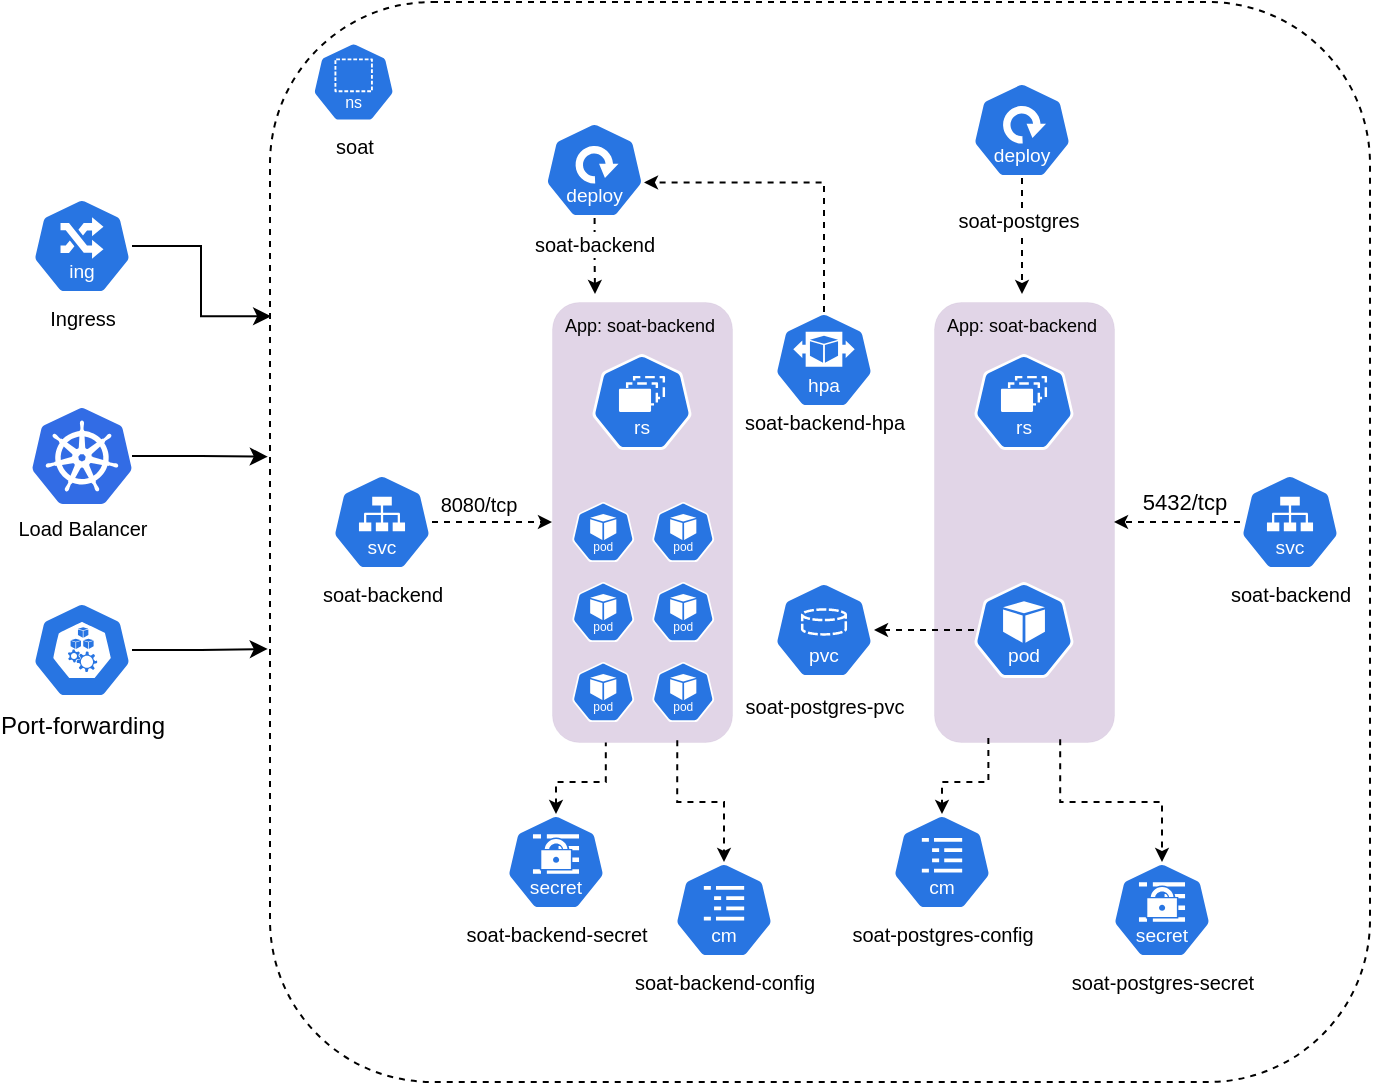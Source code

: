 <mxfile version="28.0.6">
  <diagram name="Página-1" id="fjIp7Wv-MVHPiVNxyXrS">
    <mxGraphModel dx="1244" dy="829" grid="1" gridSize="10" guides="1" tooltips="1" connect="1" arrows="1" fold="1" page="1" pageScale="1" pageWidth="827" pageHeight="1169" math="0" shadow="0">
      <root>
        <mxCell id="0" />
        <mxCell id="1" parent="0" />
        <mxCell id="ZQuY42AyU361a1SEq421-1" value="" style="rounded=1;whiteSpace=wrap;html=1;dashed=1;fontSize=11;" vertex="1" parent="1">
          <mxGeometry x="185" y="210" width="550" height="540" as="geometry" />
        </mxCell>
        <mxCell id="ZQuY42AyU361a1SEq421-2" value="&lt;font style=&quot;font-size: 10px;&quot;&gt;soat&lt;/font&gt;" style="aspect=fixed;sketch=0;html=1;dashed=0;whitespace=wrap;verticalLabelPosition=bottom;verticalAlign=top;fillColor=#2875E2;strokeColor=#ffffff;points=[[0.005,0.63,0],[0.1,0.2,0],[0.9,0.2,0],[0.5,0,0],[0.995,0.63,0],[0.72,0.99,0],[0.5,1,0],[0.28,0.99,0]];shape=mxgraph.kubernetes.icon2;kubernetesLabel=1;prIcon=ns;spacing=0;" vertex="1" parent="1">
          <mxGeometry x="206" y="230" width="41.67" height="40" as="geometry" />
        </mxCell>
        <mxCell id="ZQuY42AyU361a1SEq421-15" style="edgeStyle=orthogonalEdgeStyle;rounded=0;orthogonalLoop=1;jettySize=auto;html=1;entryX=0;entryY=0.5;entryDx=0;entryDy=0;dashed=1;startSize=4;endSize=4;" edge="1" parent="1" source="ZQuY42AyU361a1SEq421-3" target="ZQuY42AyU361a1SEq421-4">
          <mxGeometry relative="1" as="geometry" />
        </mxCell>
        <mxCell id="ZQuY42AyU361a1SEq421-16" value="&lt;font style=&quot;font-size: 10px;&quot;&gt;8080/tcp&lt;/font&gt;" style="edgeLabel;html=1;align=center;verticalAlign=middle;resizable=0;points=[];" vertex="1" connectable="0" parent="ZQuY42AyU361a1SEq421-15">
          <mxGeometry x="-0.276" y="1" relative="1" as="geometry">
            <mxPoint x="1" y="-8" as="offset" />
          </mxGeometry>
        </mxCell>
        <mxCell id="ZQuY42AyU361a1SEq421-3" value="&lt;font style=&quot;font-size: 10px;&quot;&gt;soat-backend&lt;/font&gt;" style="aspect=fixed;sketch=0;html=1;dashed=0;whitespace=wrap;verticalLabelPosition=bottom;verticalAlign=top;fillColor=#2875E2;strokeColor=#ffffff;points=[[0.005,0.63,0],[0.1,0.2,0],[0.9,0.2,0],[0.5,0,0],[0.995,0.63,0],[0.72,0.99,0],[0.5,1,0],[0.28,0.99,0]];shape=mxgraph.kubernetes.icon2;kubernetesLabel=1;prIcon=svc;spacing=0;" vertex="1" parent="1">
          <mxGeometry x="216" y="446" width="50" height="48" as="geometry" />
        </mxCell>
        <mxCell id="ZQuY42AyU361a1SEq421-59" style="edgeStyle=orthogonalEdgeStyle;rounded=0;orthogonalLoop=1;jettySize=auto;html=1;exitX=0.299;exitY=0.996;exitDx=0;exitDy=0;exitPerimeter=0;dashed=1;endSize=4;startSize=4;" edge="1" parent="1" source="ZQuY42AyU361a1SEq421-4" target="ZQuY42AyU361a1SEq421-52">
          <mxGeometry relative="1" as="geometry" />
        </mxCell>
        <mxCell id="ZQuY42AyU361a1SEq421-4" value="" style="rounded=1;whiteSpace=wrap;html=1;fillColor=#e1d5e7;strokeColor=#9673a6;fillStyle=solid;strokeWidth=0;align=left;" vertex="1" parent="1">
          <mxGeometry x="326" y="360" width="90" height="220" as="geometry" />
        </mxCell>
        <mxCell id="ZQuY42AyU361a1SEq421-6" value="&lt;span style=&quot;text-align: left;&quot;&gt;&lt;font style=&quot;font-size: 9px;&quot;&gt;App: soat-backend&lt;/font&gt;&lt;/span&gt;" style="text;html=1;align=center;verticalAlign=middle;whiteSpace=wrap;rounded=0;" vertex="1" parent="1">
          <mxGeometry x="325" y="356" width="90" height="30" as="geometry" />
        </mxCell>
        <mxCell id="ZQuY42AyU361a1SEq421-7" value="" style="aspect=fixed;sketch=0;html=1;dashed=0;whitespace=wrap;verticalLabelPosition=bottom;verticalAlign=top;fillColor=#2875E2;strokeColor=#ffffff;points=[[0.005,0.63,0],[0.1,0.2,0],[0.9,0.2,0],[0.5,0,0],[0.995,0.63,0],[0.72,0.99,0],[0.5,1,0],[0.28,0.99,0]];shape=mxgraph.kubernetes.icon2;kubernetesLabel=1;prIcon=rs" vertex="1" parent="1">
          <mxGeometry x="346" y="386" width="50" height="48" as="geometry" />
        </mxCell>
        <mxCell id="ZQuY42AyU361a1SEq421-8" value="" style="aspect=fixed;sketch=0;html=1;dashed=0;whitespace=wrap;verticalLabelPosition=bottom;verticalAlign=top;fillColor=#2875E2;strokeColor=#ffffff;points=[[0.005,0.63,0],[0.1,0.2,0],[0.9,0.2,0],[0.5,0,0],[0.995,0.63,0],[0.72,0.99,0],[0.5,1,0],[0.28,0.99,0]];shape=mxgraph.kubernetes.icon2;kubernetesLabel=1;prIcon=pod" vertex="1" parent="1">
          <mxGeometry x="336" y="460" width="31.25" height="30" as="geometry" />
        </mxCell>
        <mxCell id="ZQuY42AyU361a1SEq421-10" value="" style="aspect=fixed;sketch=0;html=1;dashed=0;whitespace=wrap;verticalLabelPosition=bottom;verticalAlign=top;fillColor=#2875E2;strokeColor=#ffffff;points=[[0.005,0.63,0],[0.1,0.2,0],[0.9,0.2,0],[0.5,0,0],[0.995,0.63,0],[0.72,0.99,0],[0.5,1,0],[0.28,0.99,0]];shape=mxgraph.kubernetes.icon2;kubernetesLabel=1;prIcon=pod" vertex="1" parent="1">
          <mxGeometry x="376" y="460" width="31.25" height="30" as="geometry" />
        </mxCell>
        <mxCell id="ZQuY42AyU361a1SEq421-11" value="" style="aspect=fixed;sketch=0;html=1;dashed=0;whitespace=wrap;verticalLabelPosition=bottom;verticalAlign=top;fillColor=#2875E2;strokeColor=#ffffff;points=[[0.005,0.63,0],[0.1,0.2,0],[0.9,0.2,0],[0.5,0,0],[0.995,0.63,0],[0.72,0.99,0],[0.5,1,0],[0.28,0.99,0]];shape=mxgraph.kubernetes.icon2;kubernetesLabel=1;prIcon=pod" vertex="1" parent="1">
          <mxGeometry x="336" y="500" width="31.25" height="30" as="geometry" />
        </mxCell>
        <mxCell id="ZQuY42AyU361a1SEq421-12" value="" style="aspect=fixed;sketch=0;html=1;dashed=0;whitespace=wrap;verticalLabelPosition=bottom;verticalAlign=top;fillColor=#2875E2;strokeColor=#ffffff;points=[[0.005,0.63,0],[0.1,0.2,0],[0.9,0.2,0],[0.5,0,0],[0.995,0.63,0],[0.72,0.99,0],[0.5,1,0],[0.28,0.99,0]];shape=mxgraph.kubernetes.icon2;kubernetesLabel=1;prIcon=pod" vertex="1" parent="1">
          <mxGeometry x="376" y="500" width="31.25" height="30" as="geometry" />
        </mxCell>
        <mxCell id="ZQuY42AyU361a1SEq421-13" value="" style="aspect=fixed;sketch=0;html=1;dashed=0;whitespace=wrap;verticalLabelPosition=bottom;verticalAlign=top;fillColor=#2875E2;strokeColor=#ffffff;points=[[0.005,0.63,0],[0.1,0.2,0],[0.9,0.2,0],[0.5,0,0],[0.995,0.63,0],[0.72,0.99,0],[0.5,1,0],[0.28,0.99,0]];shape=mxgraph.kubernetes.icon2;kubernetesLabel=1;prIcon=pod" vertex="1" parent="1">
          <mxGeometry x="336" y="540" width="31.25" height="30" as="geometry" />
        </mxCell>
        <mxCell id="ZQuY42AyU361a1SEq421-14" value="" style="aspect=fixed;sketch=0;html=1;dashed=0;whitespace=wrap;verticalLabelPosition=bottom;verticalAlign=top;fillColor=#2875E2;strokeColor=#ffffff;points=[[0.005,0.63,0],[0.1,0.2,0],[0.9,0.2,0],[0.5,0,0],[0.995,0.63,0],[0.72,0.99,0],[0.5,1,0],[0.28,0.99,0]];shape=mxgraph.kubernetes.icon2;kubernetesLabel=1;prIcon=pod" vertex="1" parent="1">
          <mxGeometry x="376" y="540" width="31.25" height="30" as="geometry" />
        </mxCell>
        <mxCell id="ZQuY42AyU361a1SEq421-21" style="edgeStyle=orthogonalEdgeStyle;rounded=0;orthogonalLoop=1;jettySize=auto;html=1;startSize=4;endSize=4;dashed=1;entryX=0.25;entryY=0;entryDx=0;entryDy=0;" edge="1" parent="1" source="ZQuY42AyU361a1SEq421-17" target="ZQuY42AyU361a1SEq421-6">
          <mxGeometry relative="1" as="geometry" />
        </mxCell>
        <mxCell id="ZQuY42AyU361a1SEq421-23" value="&lt;span style=&quot;font-size: 10px;&quot;&gt;soat-backend&lt;/span&gt;" style="edgeLabel;html=1;align=center;verticalAlign=middle;resizable=0;points=[];" vertex="1" connectable="0" parent="ZQuY42AyU361a1SEq421-21">
          <mxGeometry x="-0.301" y="-2" relative="1" as="geometry">
            <mxPoint x="1" y="-1" as="offset" />
          </mxGeometry>
        </mxCell>
        <mxCell id="ZQuY42AyU361a1SEq421-17" value="" style="aspect=fixed;sketch=0;html=1;dashed=0;whitespace=wrap;verticalLabelPosition=bottom;verticalAlign=top;fillColor=#2875E2;strokeColor=#ffffff;points=[[0.005,0.63,0],[0.1,0.2,0],[0.9,0.2,0],[0.5,0,0],[0.995,0.63,0],[0.72,0.99,0],[0.5,1,0],[0.28,0.99,0]];shape=mxgraph.kubernetes.icon2;kubernetesLabel=1;prIcon=deploy;fontSize=10;align=center;textShadow=0;fontColor=default;spacing=0;" vertex="1" parent="1">
          <mxGeometry x="322.25" y="270" width="50" height="48" as="geometry" />
        </mxCell>
        <mxCell id="ZQuY42AyU361a1SEq421-26" value="" style="rounded=1;whiteSpace=wrap;html=1;fillColor=#e1d5e7;strokeColor=#9673a6;fillStyle=solid;strokeWidth=0;align=left;" vertex="1" parent="1">
          <mxGeometry x="517" y="360" width="90" height="220" as="geometry" />
        </mxCell>
        <mxCell id="ZQuY42AyU361a1SEq421-27" value="&lt;span style=&quot;text-align: left;&quot;&gt;&lt;font style=&quot;font-size: 9px;&quot;&gt;App: soat-backend&lt;/font&gt;&lt;/span&gt;" style="text;html=1;align=center;verticalAlign=middle;whiteSpace=wrap;rounded=0;" vertex="1" parent="1">
          <mxGeometry x="516" y="356" width="90" height="30" as="geometry" />
        </mxCell>
        <mxCell id="ZQuY42AyU361a1SEq421-28" value="" style="aspect=fixed;sketch=0;html=1;dashed=0;whitespace=wrap;verticalLabelPosition=bottom;verticalAlign=top;fillColor=#2875E2;strokeColor=#ffffff;points=[[0.005,0.63,0],[0.1,0.2,0],[0.9,0.2,0],[0.5,0,0],[0.995,0.63,0],[0.72,0.99,0],[0.5,1,0],[0.28,0.99,0]];shape=mxgraph.kubernetes.icon2;kubernetesLabel=1;prIcon=rs" vertex="1" parent="1">
          <mxGeometry x="537" y="386" width="50" height="48" as="geometry" />
        </mxCell>
        <mxCell id="ZQuY42AyU361a1SEq421-35" style="edgeStyle=orthogonalEdgeStyle;rounded=0;orthogonalLoop=1;jettySize=auto;html=1;startSize=4;endSize=4;dashed=1;" edge="1" parent="1" source="ZQuY42AyU361a1SEq421-37" target="ZQuY42AyU361a1SEq421-27">
          <mxGeometry relative="1" as="geometry">
            <mxPoint x="561" y="360" as="targetPoint" />
          </mxGeometry>
        </mxCell>
        <mxCell id="ZQuY42AyU361a1SEq421-36" value="&lt;span style=&quot;font-size: 10px;&quot;&gt;soat-postgres&lt;/span&gt;" style="edgeLabel;html=1;align=center;verticalAlign=middle;resizable=0;points=[];" vertex="1" connectable="0" parent="ZQuY42AyU361a1SEq421-35">
          <mxGeometry x="-0.301" y="-2" relative="1" as="geometry">
            <mxPoint as="offset" />
          </mxGeometry>
        </mxCell>
        <mxCell id="ZQuY42AyU361a1SEq421-37" value="" style="aspect=fixed;sketch=0;html=1;dashed=0;whitespace=wrap;verticalLabelPosition=bottom;verticalAlign=top;fillColor=#2875E2;strokeColor=#ffffff;points=[[0.005,0.63,0],[0.1,0.2,0],[0.9,0.2,0],[0.5,0,0],[0.995,0.63,0],[0.72,0.99,0],[0.5,1,0],[0.28,0.99,0]];shape=mxgraph.kubernetes.icon2;kubernetesLabel=1;prIcon=deploy;fontSize=10;align=center;textShadow=0;fontColor=default;spacing=0;" vertex="1" parent="1">
          <mxGeometry x="536" y="250" width="50" height="48" as="geometry" />
        </mxCell>
        <mxCell id="ZQuY42AyU361a1SEq421-40" value="&lt;font style=&quot;font-size: 10px;&quot;&gt;soat-backend&lt;/font&gt;" style="aspect=fixed;sketch=0;html=1;dashed=0;whitespace=wrap;verticalLabelPosition=bottom;verticalAlign=top;fillColor=#2875E2;strokeColor=#ffffff;points=[[0.005,0.63,0],[0.1,0.2,0],[0.9,0.2,0],[0.5,0,0],[0.995,0.63,0],[0.72,0.99,0],[0.5,1,0],[0.28,0.99,0]];shape=mxgraph.kubernetes.icon2;kubernetesLabel=1;prIcon=svc;spacing=0;" vertex="1" parent="1">
          <mxGeometry x="670" y="446" width="50" height="48" as="geometry" />
        </mxCell>
        <mxCell id="ZQuY42AyU361a1SEq421-41" style="edgeStyle=orthogonalEdgeStyle;rounded=0;orthogonalLoop=1;jettySize=auto;html=1;entryX=1;entryY=0.5;entryDx=0;entryDy=0;endSize=4;startSize=4;dashed=1;" edge="1" parent="1" source="ZQuY42AyU361a1SEq421-40" target="ZQuY42AyU361a1SEq421-26">
          <mxGeometry relative="1" as="geometry" />
        </mxCell>
        <mxCell id="ZQuY42AyU361a1SEq421-42" value="5432/tcp" style="edgeLabel;html=1;align=center;verticalAlign=middle;resizable=0;points=[];" vertex="1" connectable="0" parent="ZQuY42AyU361a1SEq421-41">
          <mxGeometry x="-0.097" y="-2" relative="1" as="geometry">
            <mxPoint y="-8" as="offset" />
          </mxGeometry>
        </mxCell>
        <mxCell id="ZQuY42AyU361a1SEq421-45" value="" style="aspect=fixed;sketch=0;html=1;dashed=0;whitespace=wrap;verticalLabelPosition=bottom;verticalAlign=top;fillColor=#2875E2;strokeColor=#ffffff;points=[[0.005,0.63,0],[0.1,0.2,0],[0.9,0.2,0],[0.5,0,0],[0.995,0.63,0],[0.72,0.99,0],[0.5,1,0],[0.28,0.99,0]];shape=mxgraph.kubernetes.icon2;kubernetesLabel=1;prIcon=pod" vertex="1" parent="1">
          <mxGeometry x="537" y="500" width="50" height="48" as="geometry" />
        </mxCell>
        <mxCell id="ZQuY42AyU361a1SEq421-46" value="" style="aspect=fixed;sketch=0;html=1;dashed=0;whitespace=wrap;verticalLabelPosition=bottom;verticalAlign=top;fillColor=#2875E2;strokeColor=#ffffff;points=[[0.005,0.63,0],[0.1,0.2,0],[0.9,0.2,0],[0.5,0,0],[0.995,0.63,0],[0.72,0.99,0],[0.5,1,0],[0.28,0.99,0]];shape=mxgraph.kubernetes.icon2;kubernetesLabel=1;prIcon=hpa" vertex="1" parent="1">
          <mxGeometry x="437" y="365" width="50" height="48" as="geometry" />
        </mxCell>
        <mxCell id="ZQuY42AyU361a1SEq421-48" style="edgeStyle=orthogonalEdgeStyle;rounded=0;orthogonalLoop=1;jettySize=auto;html=1;entryX=0.995;entryY=0.63;entryDx=0;entryDy=0;entryPerimeter=0;endSize=4;startSize=4;dashed=1;exitX=0.5;exitY=0;exitDx=0;exitDy=0;exitPerimeter=0;" edge="1" parent="1" source="ZQuY42AyU361a1SEq421-46" target="ZQuY42AyU361a1SEq421-17">
          <mxGeometry relative="1" as="geometry" />
        </mxCell>
        <mxCell id="ZQuY42AyU361a1SEq421-49" value="&lt;font style=&quot;font-size: 10px;&quot;&gt;soat-backend-hpa&lt;/font&gt;" style="edgeLabel;html=1;align=center;verticalAlign=middle;resizable=0;points=[];" vertex="1" connectable="0" parent="ZQuY42AyU361a1SEq421-48">
          <mxGeometry x="0.05" y="-2" relative="1" as="geometry">
            <mxPoint x="16" y="122" as="offset" />
          </mxGeometry>
        </mxCell>
        <mxCell id="ZQuY42AyU361a1SEq421-50" value="Ingress" style="aspect=fixed;sketch=0;html=1;dashed=0;whitespace=wrap;verticalLabelPosition=bottom;verticalAlign=top;fillColor=#2875E2;strokeColor=#ffffff;points=[[0.005,0.63,0],[0.1,0.2,0],[0.9,0.2,0],[0.5,0,0],[0.995,0.63,0],[0.72,0.99,0],[0.5,1,0],[0.28,0.99,0]];shape=mxgraph.kubernetes.icon2;kubernetesLabel=1;prIcon=ing;fontSize=10;" vertex="1" parent="1">
          <mxGeometry x="66" y="308" width="50" height="48" as="geometry" />
        </mxCell>
        <mxCell id="ZQuY42AyU361a1SEq421-51" style="edgeStyle=orthogonalEdgeStyle;rounded=0;orthogonalLoop=1;jettySize=auto;html=1;entryX=0.001;entryY=0.291;entryDx=0;entryDy=0;entryPerimeter=0;" edge="1" parent="1" source="ZQuY42AyU361a1SEq421-50" target="ZQuY42AyU361a1SEq421-1">
          <mxGeometry relative="1" as="geometry" />
        </mxCell>
        <mxCell id="ZQuY42AyU361a1SEq421-52" value="soat-backend-secret" style="aspect=fixed;sketch=0;html=1;dashed=0;whitespace=wrap;verticalLabelPosition=bottom;verticalAlign=top;fillColor=#2875E2;strokeColor=#ffffff;points=[[0.005,0.63,0],[0.1,0.2,0],[0.9,0.2,0],[0.5,0,0],[0.995,0.63,0],[0.72,0.99,0],[0.5,1,0],[0.28,0.99,0]];shape=mxgraph.kubernetes.icon2;kubernetesLabel=1;prIcon=secret;fontSize=10;" vertex="1" parent="1">
          <mxGeometry x="303" y="616" width="50" height="48" as="geometry" />
        </mxCell>
        <mxCell id="ZQuY42AyU361a1SEq421-53" value="&lt;font style=&quot;font-size: 10px;&quot;&gt;soat-postgres-pvc&lt;/font&gt;" style="aspect=fixed;sketch=0;html=1;dashed=0;whitespace=wrap;verticalLabelPosition=bottom;verticalAlign=top;fillColor=#2875E2;strokeColor=#ffffff;points=[[0.005,0.63,0],[0.1,0.2,0],[0.9,0.2,0],[0.5,0,0],[0.995,0.63,0],[0.72,0.99,0],[0.5,1,0],[0.28,0.99,0]];shape=mxgraph.kubernetes.icon2;kubernetesLabel=1;prIcon=pvc" vertex="1" parent="1">
          <mxGeometry x="437" y="500" width="50" height="48" as="geometry" />
        </mxCell>
        <mxCell id="ZQuY42AyU361a1SEq421-55" style="edgeStyle=orthogonalEdgeStyle;rounded=0;orthogonalLoop=1;jettySize=auto;html=1;startSize=4;endSize=4;dashed=1;" edge="1" parent="1" source="ZQuY42AyU361a1SEq421-45" target="ZQuY42AyU361a1SEq421-53">
          <mxGeometry relative="1" as="geometry" />
        </mxCell>
        <mxCell id="ZQuY42AyU361a1SEq421-58" value="soat-backend-config" style="aspect=fixed;sketch=0;html=1;dashed=0;whitespace=wrap;verticalLabelPosition=bottom;verticalAlign=top;fillColor=#2875E2;strokeColor=#ffffff;points=[[0.005,0.63,0],[0.1,0.2,0],[0.9,0.2,0],[0.5,0,0],[0.995,0.63,0],[0.72,0.99,0],[0.5,1,0],[0.28,0.99,0]];shape=mxgraph.kubernetes.icon2;kubernetesLabel=1;prIcon=cm;fontSize=10;" vertex="1" parent="1">
          <mxGeometry x="387" y="640" width="50" height="48" as="geometry" />
        </mxCell>
        <mxCell id="ZQuY42AyU361a1SEq421-60" value="soat-postgres-secret" style="aspect=fixed;sketch=0;html=1;dashed=0;whitespace=wrap;verticalLabelPosition=bottom;verticalAlign=top;fillColor=#2875E2;strokeColor=#ffffff;points=[[0.005,0.63,0],[0.1,0.2,0],[0.9,0.2,0],[0.5,0,0],[0.995,0.63,0],[0.72,0.99,0],[0.5,1,0],[0.28,0.99,0]];shape=mxgraph.kubernetes.icon2;kubernetesLabel=1;prIcon=secret;fontSize=10;" vertex="1" parent="1">
          <mxGeometry x="606" y="640" width="50" height="48" as="geometry" />
        </mxCell>
        <mxCell id="ZQuY42AyU361a1SEq421-61" style="edgeStyle=orthogonalEdgeStyle;rounded=0;orthogonalLoop=1;jettySize=auto;html=1;entryX=0.5;entryY=0;entryDx=0;entryDy=0;entryPerimeter=0;dashed=1;startSize=4;endSize=4;exitX=0.701;exitY=0.994;exitDx=0;exitDy=0;exitPerimeter=0;" edge="1" parent="1" source="ZQuY42AyU361a1SEq421-26" target="ZQuY42AyU361a1SEq421-60">
          <mxGeometry relative="1" as="geometry" />
        </mxCell>
        <mxCell id="ZQuY42AyU361a1SEq421-62" style="edgeStyle=orthogonalEdgeStyle;rounded=0;orthogonalLoop=1;jettySize=auto;html=1;entryX=0.5;entryY=0;entryDx=0;entryDy=0;entryPerimeter=0;dashed=1;startSize=4;endSize=4;exitX=0.696;exitY=0.996;exitDx=0;exitDy=0;exitPerimeter=0;" edge="1" parent="1" source="ZQuY42AyU361a1SEq421-4" target="ZQuY42AyU361a1SEq421-58">
          <mxGeometry relative="1" as="geometry" />
        </mxCell>
        <mxCell id="ZQuY42AyU361a1SEq421-63" value="soat-postgres-config" style="aspect=fixed;sketch=0;html=1;dashed=0;whitespace=wrap;verticalLabelPosition=bottom;verticalAlign=top;fillColor=#2875E2;strokeColor=#ffffff;points=[[0.005,0.63,0],[0.1,0.2,0],[0.9,0.2,0],[0.5,0,0],[0.995,0.63,0],[0.72,0.99,0],[0.5,1,0],[0.28,0.99,0]];shape=mxgraph.kubernetes.icon2;kubernetesLabel=1;prIcon=cm;fontSize=10;" vertex="1" parent="1">
          <mxGeometry x="496" y="616" width="50" height="48" as="geometry" />
        </mxCell>
        <mxCell id="ZQuY42AyU361a1SEq421-64" style="edgeStyle=orthogonalEdgeStyle;rounded=0;orthogonalLoop=1;jettySize=auto;html=1;entryX=0.5;entryY=0;entryDx=0;entryDy=0;entryPerimeter=0;dashed=1;startSize=4;endSize=4;exitX=0.302;exitY=0.991;exitDx=0;exitDy=0;exitPerimeter=0;" edge="1" parent="1" source="ZQuY42AyU361a1SEq421-26" target="ZQuY42AyU361a1SEq421-63">
          <mxGeometry relative="1" as="geometry" />
        </mxCell>
        <mxCell id="ZQuY42AyU361a1SEq421-67" value="Load Balancer" style="image;sketch=0;aspect=fixed;html=1;points=[];align=center;fontSize=10;image=img/lib/mscae/Kubernetes.svg;" vertex="1" parent="1">
          <mxGeometry x="66" y="413" width="50" height="48" as="geometry" />
        </mxCell>
        <mxCell id="ZQuY42AyU361a1SEq421-68" style="edgeStyle=orthogonalEdgeStyle;rounded=0;orthogonalLoop=1;jettySize=auto;html=1;entryX=-0.002;entryY=0.421;entryDx=0;entryDy=0;entryPerimeter=0;" edge="1" parent="1" source="ZQuY42AyU361a1SEq421-67" target="ZQuY42AyU361a1SEq421-1">
          <mxGeometry relative="1" as="geometry" />
        </mxCell>
        <mxCell id="ZQuY42AyU361a1SEq421-69" value="Port-forwarding" style="aspect=fixed;sketch=0;html=1;dashed=0;whitespace=wrap;verticalLabelPosition=bottom;verticalAlign=top;fillColor=#2875E2;strokeColor=#ffffff;points=[[0.005,0.63,0],[0.1,0.2,0],[0.9,0.2,0],[0.5,0,0],[0.995,0.63,0],[0.72,0.99,0],[0.5,1,0],[0.28,0.99,0]];shape=mxgraph.kubernetes.icon2;prIcon=k_proxy" vertex="1" parent="1">
          <mxGeometry x="66" y="510" width="50" height="48" as="geometry" />
        </mxCell>
        <mxCell id="ZQuY42AyU361a1SEq421-70" style="edgeStyle=orthogonalEdgeStyle;rounded=0;orthogonalLoop=1;jettySize=auto;html=1;entryX=-0.002;entryY=0.599;entryDx=0;entryDy=0;entryPerimeter=0;" edge="1" parent="1" source="ZQuY42AyU361a1SEq421-69" target="ZQuY42AyU361a1SEq421-1">
          <mxGeometry relative="1" as="geometry" />
        </mxCell>
      </root>
    </mxGraphModel>
  </diagram>
</mxfile>
